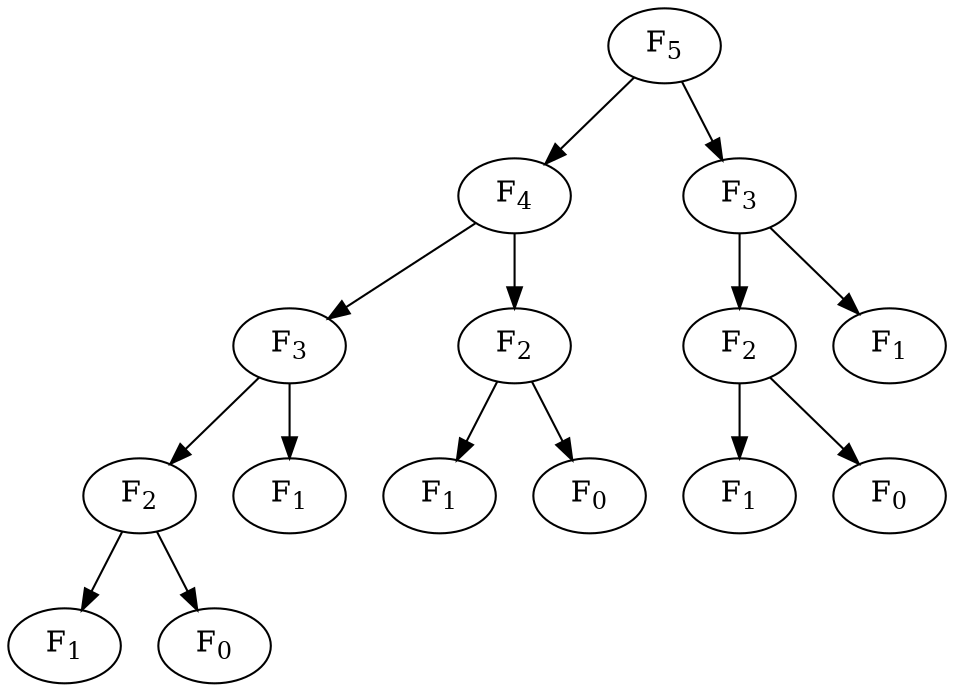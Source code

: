 digraph dynamic_programming {
  graph [dpi = 300];

  F5 [label=<F<sub>5</sub>>]
  F5L [label=<F<sub>4</sub>>]
  F5R [label=<F<sub>3</sub>>]
  F5LL [label=<F<sub>3</sub>>]
  F5LR [label=<F<sub>2</sub>>]
  F5RL [label=<F<sub>2</sub>>]
  F5RR [label=<F<sub>1</sub>>]
  F5LLL [label=<F<sub>2</sub>>]
  F5LLR [label=<F<sub>1</sub>>]
  F5LRL [label=<F<sub>1</sub>>]
  F5LRR [label=<F<sub>0</sub>>]
  F5RLL [label=<F<sub>1</sub>>]
  F5RLR [label=<F<sub>0</sub>>]
  F5LLLL [label=<F<sub>1</sub>>]
  F5LLLR [label=<F<sub>0</sub>>]

  F5 -> F5L
  F5 -> F5R
  F5L -> F5LL
  F5L -> F5LR
  F5R -> F5RL
  F5R -> F5RR
  F5LL -> F5LLL
  F5LL -> F5LLR
  F5LR -> F5LRL
  F5LR -> F5LRR
  F5RL -> F5RLL
  F5RL -> F5RLR
  F5LLL -> F5LLLL
  F5LLL -> F5LLLR
}
